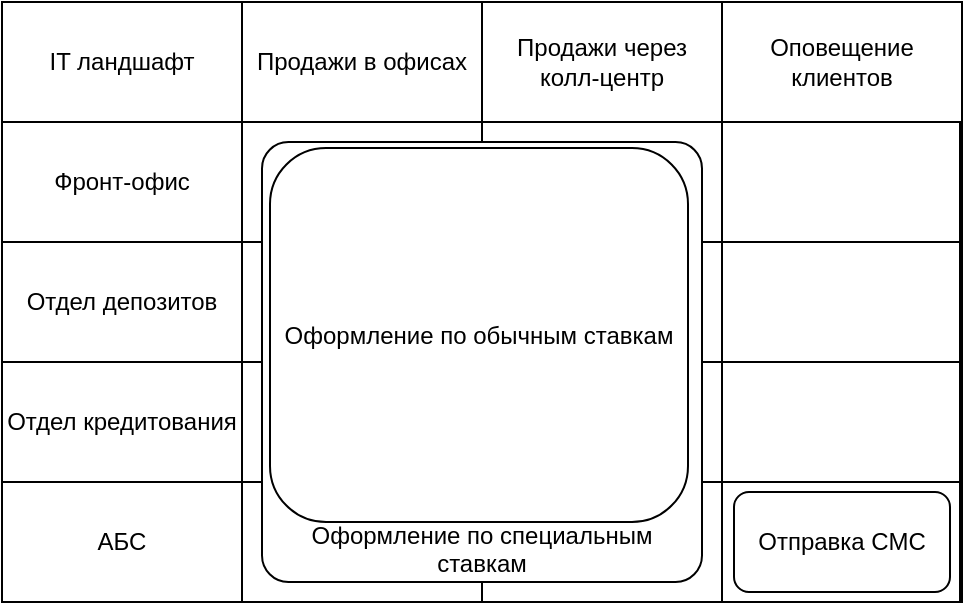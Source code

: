 <mxfile version="27.1.1">
  <diagram name="Page-1" id="Z2c1XPwL7gk2Sq_vbX5X">
    <mxGraphModel dx="1158" dy="618" grid="1" gridSize="10" guides="1" tooltips="1" connect="1" arrows="1" fold="1" page="1" pageScale="1" pageWidth="850" pageHeight="1100" math="0" shadow="0">
      <root>
        <mxCell id="0" />
        <mxCell id="1" parent="0" />
        <mxCell id="xn0co1EgoNSOZvKsrCmK-13" value="" style="rounded=0;whiteSpace=wrap;html=1;fillColor=none;" vertex="1" parent="1">
          <mxGeometry x="80" y="80" width="480" height="300" as="geometry" />
        </mxCell>
        <mxCell id="xn0co1EgoNSOZvKsrCmK-25" value="" style="group" vertex="1" connectable="0" parent="1">
          <mxGeometry x="200" y="140" width="360" height="240" as="geometry" />
        </mxCell>
        <mxCell id="xn0co1EgoNSOZvKsrCmK-14" value="" style="rounded=0;whiteSpace=wrap;html=1;fillColor=none;" vertex="1" parent="xn0co1EgoNSOZvKsrCmK-25">
          <mxGeometry width="120" height="240" as="geometry" />
        </mxCell>
        <mxCell id="xn0co1EgoNSOZvKsrCmK-15" value="" style="rounded=0;whiteSpace=wrap;html=1;fillColor=none;" vertex="1" parent="xn0co1EgoNSOZvKsrCmK-25">
          <mxGeometry x="120" width="120" height="240" as="geometry" />
        </mxCell>
        <mxCell id="xn0co1EgoNSOZvKsrCmK-16" value="" style="rounded=0;whiteSpace=wrap;html=1;fillColor=none;" vertex="1" parent="xn0co1EgoNSOZvKsrCmK-25">
          <mxGeometry x="240" width="120" height="240" as="geometry" />
        </mxCell>
        <mxCell id="xn0co1EgoNSOZvKsrCmK-17" value="" style="rounded=0;whiteSpace=wrap;html=1;fillColor=none;" vertex="1" parent="xn0co1EgoNSOZvKsrCmK-25">
          <mxGeometry width="359" height="60" as="geometry" />
        </mxCell>
        <mxCell id="xn0co1EgoNSOZvKsrCmK-20" value="" style="rounded=0;whiteSpace=wrap;html=1;fillColor=none;" vertex="1" parent="xn0co1EgoNSOZvKsrCmK-25">
          <mxGeometry y="120" width="359" height="60" as="geometry" />
        </mxCell>
        <mxCell id="xn0co1EgoNSOZvKsrCmK-18" value="" style="rounded=0;whiteSpace=wrap;html=1;fillColor=none;" vertex="1" parent="xn0co1EgoNSOZvKsrCmK-25">
          <mxGeometry y="180" width="359" height="60" as="geometry" />
        </mxCell>
        <mxCell id="xn0co1EgoNSOZvKsrCmK-19" value="" style="rounded=0;whiteSpace=wrap;html=1;fillColor=none;" vertex="1" parent="xn0co1EgoNSOZvKsrCmK-25">
          <mxGeometry y="60" width="359" height="60" as="geometry" />
        </mxCell>
        <mxCell id="xn0co1EgoNSOZvKsrCmK-3" value="Продажи в офисах" style="rounded=0;whiteSpace=wrap;html=1;" vertex="1" parent="1">
          <mxGeometry x="200" y="80" width="120" height="60" as="geometry" />
        </mxCell>
        <mxCell id="xn0co1EgoNSOZvKsrCmK-5" value="Фронт-офис" style="rounded=0;whiteSpace=wrap;html=1;" vertex="1" parent="1">
          <mxGeometry x="80" y="140" width="120" height="60" as="geometry" />
        </mxCell>
        <mxCell id="xn0co1EgoNSOZvKsrCmK-6" value="Отдел кредитования" style="rounded=0;whiteSpace=wrap;html=1;" vertex="1" parent="1">
          <mxGeometry x="80" y="260" width="120" height="60" as="geometry" />
        </mxCell>
        <mxCell id="xn0co1EgoNSOZvKsrCmK-7" value="Отдел депозитов" style="rounded=0;whiteSpace=wrap;html=1;" vertex="1" parent="1">
          <mxGeometry x="80" y="200" width="120" height="60" as="geometry" />
        </mxCell>
        <mxCell id="xn0co1EgoNSOZvKsrCmK-8" value="АБС" style="rounded=0;whiteSpace=wrap;html=1;" vertex="1" parent="1">
          <mxGeometry x="80" y="320" width="120" height="60" as="geometry" />
        </mxCell>
        <mxCell id="xn0co1EgoNSOZvKsrCmK-9" value="Продажи через колл-центр" style="rounded=0;whiteSpace=wrap;html=1;" vertex="1" parent="1">
          <mxGeometry x="320" y="80" width="120" height="60" as="geometry" />
        </mxCell>
        <mxCell id="xn0co1EgoNSOZvKsrCmK-11" value="Оповещение клиентов" style="rounded=0;whiteSpace=wrap;html=1;" vertex="1" parent="1">
          <mxGeometry x="440" y="80" width="120" height="60" as="geometry" />
        </mxCell>
        <mxCell id="xn0co1EgoNSOZvKsrCmK-21" value="IT ландшафт" style="rounded=0;whiteSpace=wrap;html=1;" vertex="1" parent="1">
          <mxGeometry x="80" y="80" width="120" height="60" as="geometry" />
        </mxCell>
        <mxCell id="xn0co1EgoNSOZvKsrCmK-22" value="Отправка СМС" style="rounded=1;whiteSpace=wrap;html=1;" vertex="1" parent="1">
          <mxGeometry x="446" y="325" width="108" height="50" as="geometry" />
        </mxCell>
        <mxCell id="xn0co1EgoNSOZvKsrCmK-23" value="&lt;div&gt;&lt;br&gt;&lt;/div&gt;&lt;div&gt;&lt;br&gt;&lt;/div&gt;&lt;div&gt;&lt;br&gt;&lt;/div&gt;&lt;div&gt;&lt;br&gt;&lt;/div&gt;&lt;div&gt;&lt;br&gt;&lt;/div&gt;&lt;div&gt;&lt;br&gt;&lt;/div&gt;&lt;div&gt;&lt;br&gt;&lt;/div&gt;&lt;div&gt;&lt;br&gt;&lt;/div&gt;&lt;div&gt;&lt;br&gt;&lt;/div&gt;&lt;div&gt;&lt;br&gt;&lt;/div&gt;&lt;div&gt;&lt;br&gt;&lt;/div&gt;&lt;div&gt;&lt;br&gt;&lt;/div&gt;&lt;div&gt;&lt;br&gt;&lt;/div&gt;Оформление по специальным ставкам" style="rounded=1;whiteSpace=wrap;html=1;arcSize=6;fillColor=default;align=center;" vertex="1" parent="1">
          <mxGeometry x="210" y="150" width="220" height="220" as="geometry" />
        </mxCell>
        <mxCell id="xn0co1EgoNSOZvKsrCmK-24" value="Оформление по обычным ставкам" style="rounded=1;whiteSpace=wrap;html=1;" vertex="1" parent="1">
          <mxGeometry x="214" y="153" width="209" height="187" as="geometry" />
        </mxCell>
      </root>
    </mxGraphModel>
  </diagram>
</mxfile>
